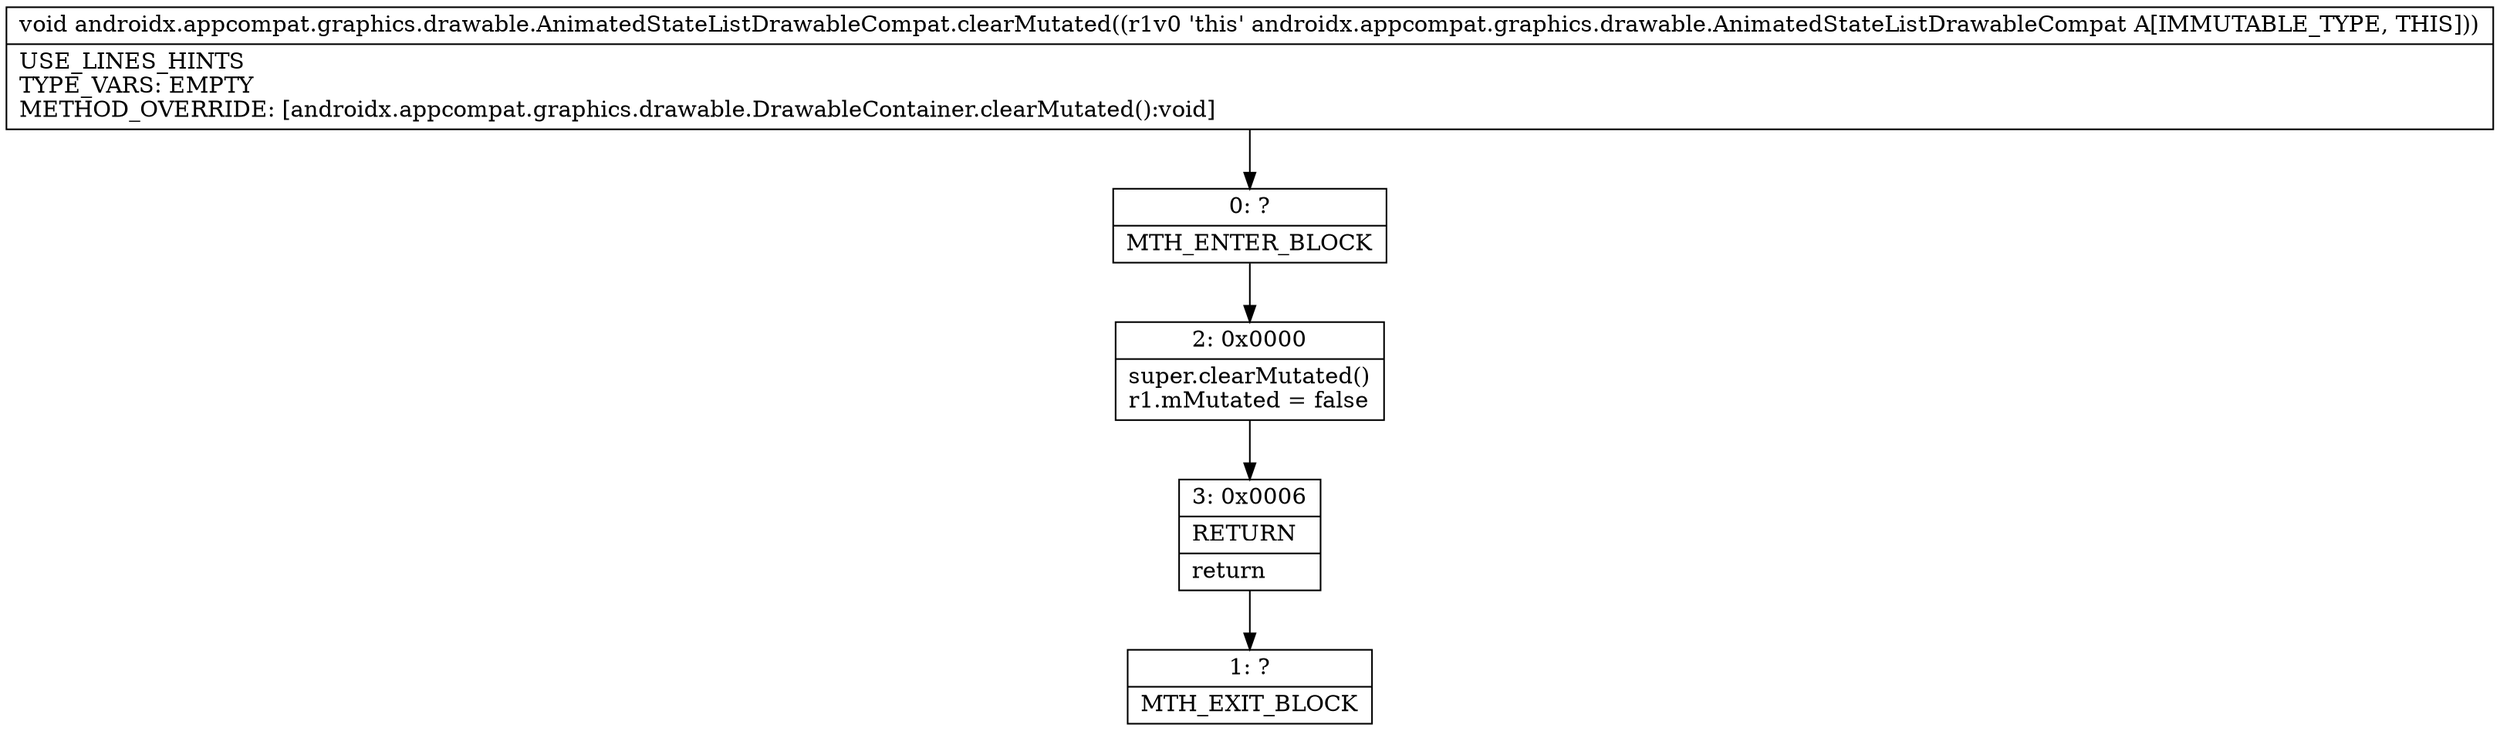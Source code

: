 digraph "CFG forandroidx.appcompat.graphics.drawable.AnimatedStateListDrawableCompat.clearMutated()V" {
Node_0 [shape=record,label="{0\:\ ?|MTH_ENTER_BLOCK\l}"];
Node_2 [shape=record,label="{2\:\ 0x0000|super.clearMutated()\lr1.mMutated = false\l}"];
Node_3 [shape=record,label="{3\:\ 0x0006|RETURN\l|return\l}"];
Node_1 [shape=record,label="{1\:\ ?|MTH_EXIT_BLOCK\l}"];
MethodNode[shape=record,label="{void androidx.appcompat.graphics.drawable.AnimatedStateListDrawableCompat.clearMutated((r1v0 'this' androidx.appcompat.graphics.drawable.AnimatedStateListDrawableCompat A[IMMUTABLE_TYPE, THIS]))  | USE_LINES_HINTS\lTYPE_VARS: EMPTY\lMETHOD_OVERRIDE: [androidx.appcompat.graphics.drawable.DrawableContainer.clearMutated():void]\l}"];
MethodNode -> Node_0;Node_0 -> Node_2;
Node_2 -> Node_3;
Node_3 -> Node_1;
}

